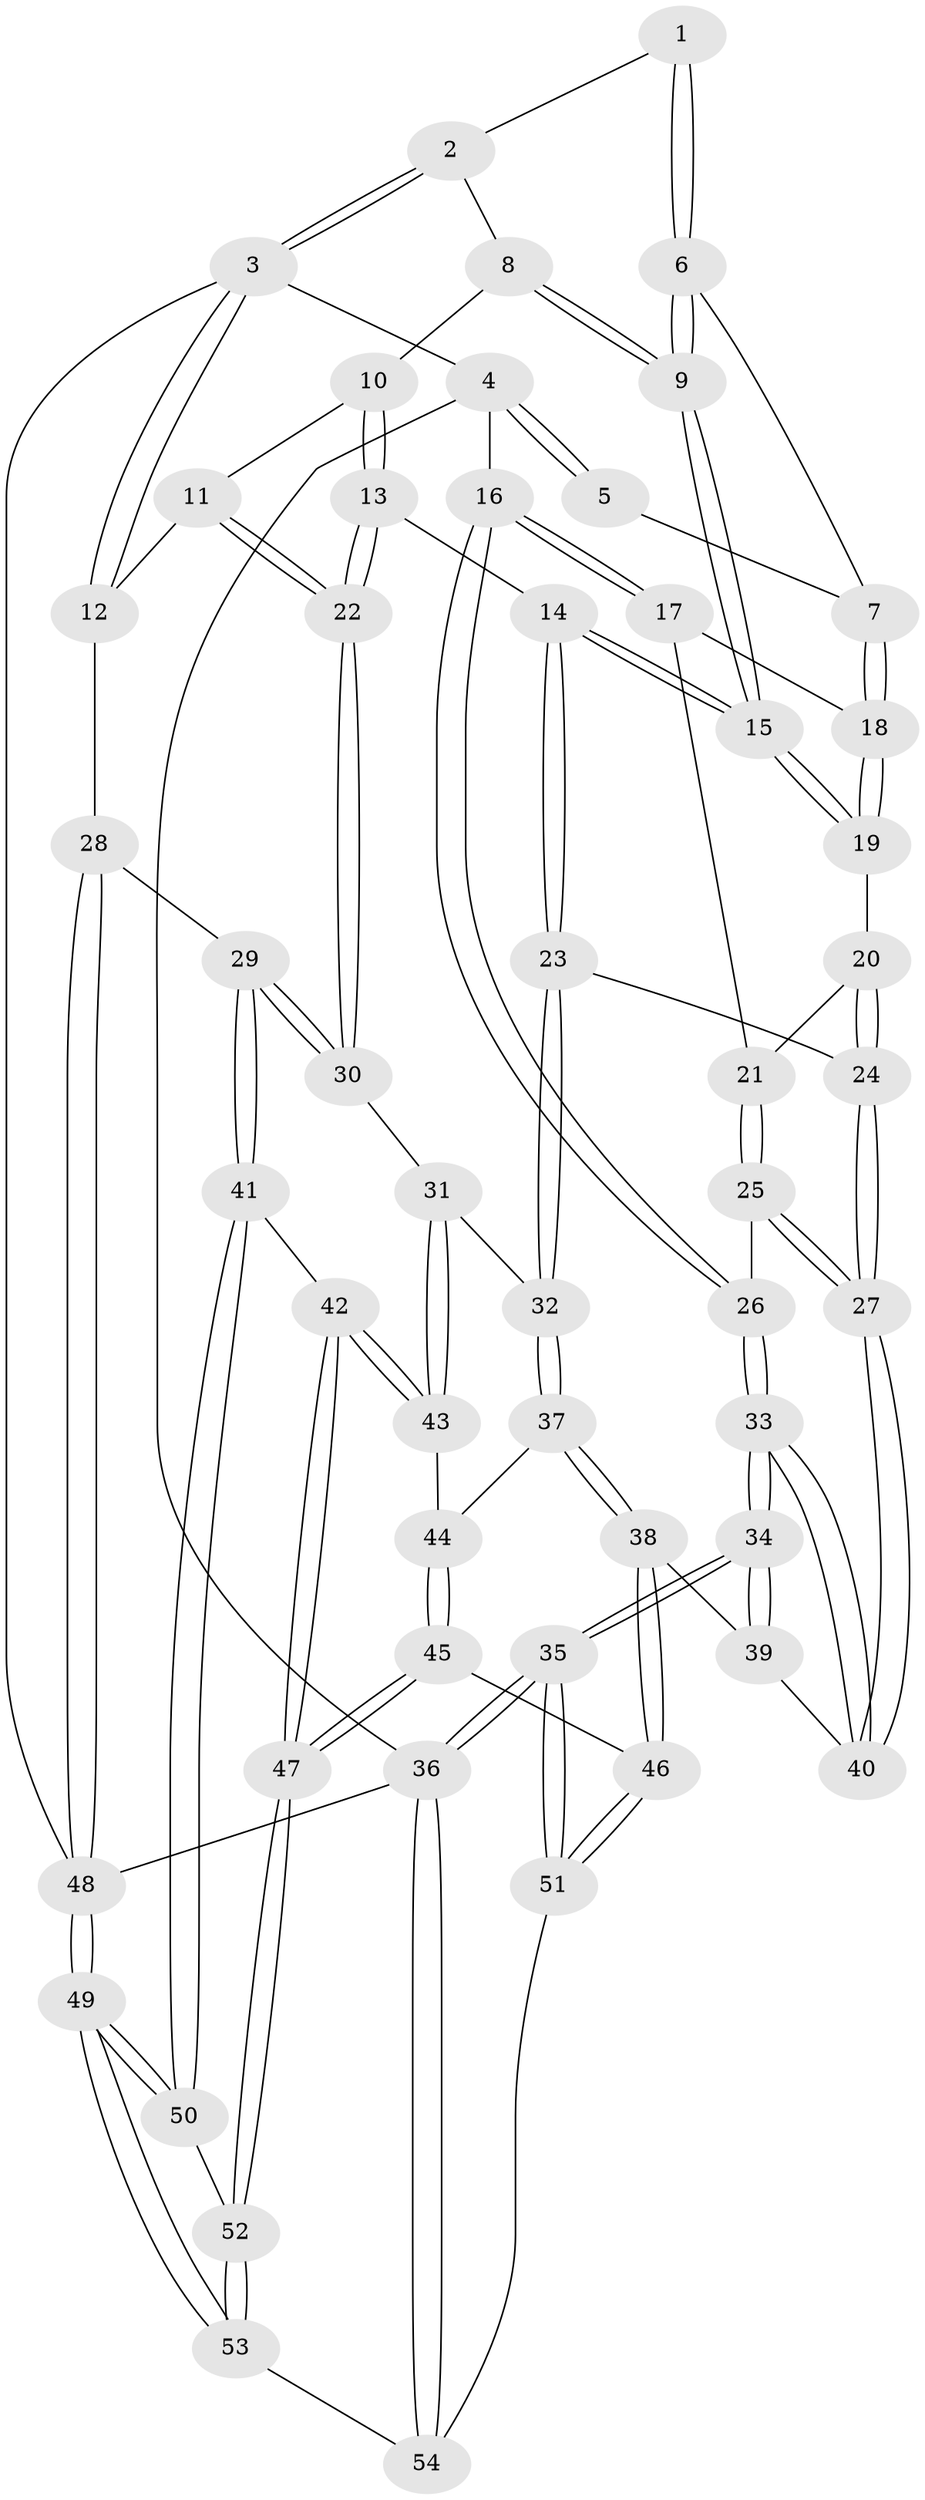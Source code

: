 // coarse degree distribution, {3: 0.1, 5: 0.5, 4: 0.4}
// Generated by graph-tools (version 1.1) at 2025/42/03/06/25 10:42:27]
// undirected, 54 vertices, 132 edges
graph export_dot {
graph [start="1"]
  node [color=gray90,style=filled];
  1 [pos="+0.3878809202960278+0"];
  2 [pos="+0.6287238848511498+0"];
  3 [pos="+1+0"];
  4 [pos="+0+0"];
  5 [pos="+0.27713126598551974+0"];
  6 [pos="+0.42151561316446945+0.09265309972269425"];
  7 [pos="+0.24572675928336743+0.17517445025678896"];
  8 [pos="+0.6795045711236855+0.02108894810359956"];
  9 [pos="+0.45757330689916387+0.19431027505282528"];
  10 [pos="+0.6854625807234268+0.033034197607242785"];
  11 [pos="+0.9689714957497687+0.1837148134818486"];
  12 [pos="+1+0.0828054411856937"];
  13 [pos="+0.6529958062957215+0.2755491705512406"];
  14 [pos="+0.49162065135243327+0.3153581450060916"];
  15 [pos="+0.46059422554557444+0.2671402294102528"];
  16 [pos="+0+0"];
  17 [pos="+0.19685319491328857+0.21033423947889643"];
  18 [pos="+0.24418490770201098+0.17950785665386274"];
  19 [pos="+0.41925930140563694+0.25960763900338846"];
  20 [pos="+0.20949115312185068+0.3162586615704599"];
  21 [pos="+0.197121837658509+0.31142901620898594"];
  22 [pos="+0.80663039128886+0.346452503752388"];
  23 [pos="+0.46821659142916544+0.3956533032394634"];
  24 [pos="+0.3373027677767088+0.42771945640212294"];
  25 [pos="+0.06632772530555903+0.4214185155821651"];
  26 [pos="+0+0.40049463854073597"];
  27 [pos="+0.21398220853336153+0.5522597626900423"];
  28 [pos="+1+0.5904741572734453"];
  29 [pos="+1+0.5862356516767095"];
  30 [pos="+0.8110471728926792+0.3956875847499068"];
  31 [pos="+0.7755377033955267+0.44616661861850393"];
  32 [pos="+0.4741825543798597+0.41104366575279083"];
  33 [pos="+0+0.5885115993398882"];
  34 [pos="+0+1"];
  35 [pos="+0+1"];
  36 [pos="+0+1"];
  37 [pos="+0.49617607133990693+0.4765328339785252"];
  38 [pos="+0.328519932139497+0.6950958942066542"];
  39 [pos="+0.23433539381667387+0.6435707357744851"];
  40 [pos="+0.22436636509441005+0.6099672683984093"];
  41 [pos="+0.8065874989747719+0.7240876354222526"];
  42 [pos="+0.715520156681848+0.6523704322567502"];
  43 [pos="+0.6776451517569877+0.6043265085917855"];
  44 [pos="+0.6333845342915264+0.5980334203152236"];
  45 [pos="+0.44134717844651616+0.781722431055666"];
  46 [pos="+0.3825642171485689+0.7761398524536138"];
  47 [pos="+0.5558370746182152+0.8745470499793813"];
  48 [pos="+1+1"];
  49 [pos="+1+1"];
  50 [pos="+0.8114202253513544+0.7912369543905144"];
  51 [pos="+0.36432452456402953+0.8081486575011193"];
  52 [pos="+0.6029337522434108+0.9431803337403037"];
  53 [pos="+0.6055454420275921+1"];
  54 [pos="+0.333959949044947+1"];
  1 -- 2;
  1 -- 6;
  1 -- 6;
  2 -- 3;
  2 -- 3;
  2 -- 8;
  3 -- 4;
  3 -- 12;
  3 -- 12;
  3 -- 48;
  4 -- 5;
  4 -- 5;
  4 -- 16;
  4 -- 36;
  5 -- 7;
  6 -- 7;
  6 -- 9;
  6 -- 9;
  7 -- 18;
  7 -- 18;
  8 -- 9;
  8 -- 9;
  8 -- 10;
  9 -- 15;
  9 -- 15;
  10 -- 11;
  10 -- 13;
  10 -- 13;
  11 -- 12;
  11 -- 22;
  11 -- 22;
  12 -- 28;
  13 -- 14;
  13 -- 22;
  13 -- 22;
  14 -- 15;
  14 -- 15;
  14 -- 23;
  14 -- 23;
  15 -- 19;
  15 -- 19;
  16 -- 17;
  16 -- 17;
  16 -- 26;
  16 -- 26;
  17 -- 18;
  17 -- 21;
  18 -- 19;
  18 -- 19;
  19 -- 20;
  20 -- 21;
  20 -- 24;
  20 -- 24;
  21 -- 25;
  21 -- 25;
  22 -- 30;
  22 -- 30;
  23 -- 24;
  23 -- 32;
  23 -- 32;
  24 -- 27;
  24 -- 27;
  25 -- 26;
  25 -- 27;
  25 -- 27;
  26 -- 33;
  26 -- 33;
  27 -- 40;
  27 -- 40;
  28 -- 29;
  28 -- 48;
  28 -- 48;
  29 -- 30;
  29 -- 30;
  29 -- 41;
  29 -- 41;
  30 -- 31;
  31 -- 32;
  31 -- 43;
  31 -- 43;
  32 -- 37;
  32 -- 37;
  33 -- 34;
  33 -- 34;
  33 -- 40;
  33 -- 40;
  34 -- 35;
  34 -- 35;
  34 -- 39;
  34 -- 39;
  35 -- 36;
  35 -- 36;
  35 -- 51;
  35 -- 51;
  36 -- 54;
  36 -- 54;
  36 -- 48;
  37 -- 38;
  37 -- 38;
  37 -- 44;
  38 -- 39;
  38 -- 46;
  38 -- 46;
  39 -- 40;
  41 -- 42;
  41 -- 50;
  41 -- 50;
  42 -- 43;
  42 -- 43;
  42 -- 47;
  42 -- 47;
  43 -- 44;
  44 -- 45;
  44 -- 45;
  45 -- 46;
  45 -- 47;
  45 -- 47;
  46 -- 51;
  46 -- 51;
  47 -- 52;
  47 -- 52;
  48 -- 49;
  48 -- 49;
  49 -- 50;
  49 -- 50;
  49 -- 53;
  49 -- 53;
  50 -- 52;
  51 -- 54;
  52 -- 53;
  52 -- 53;
  53 -- 54;
}

